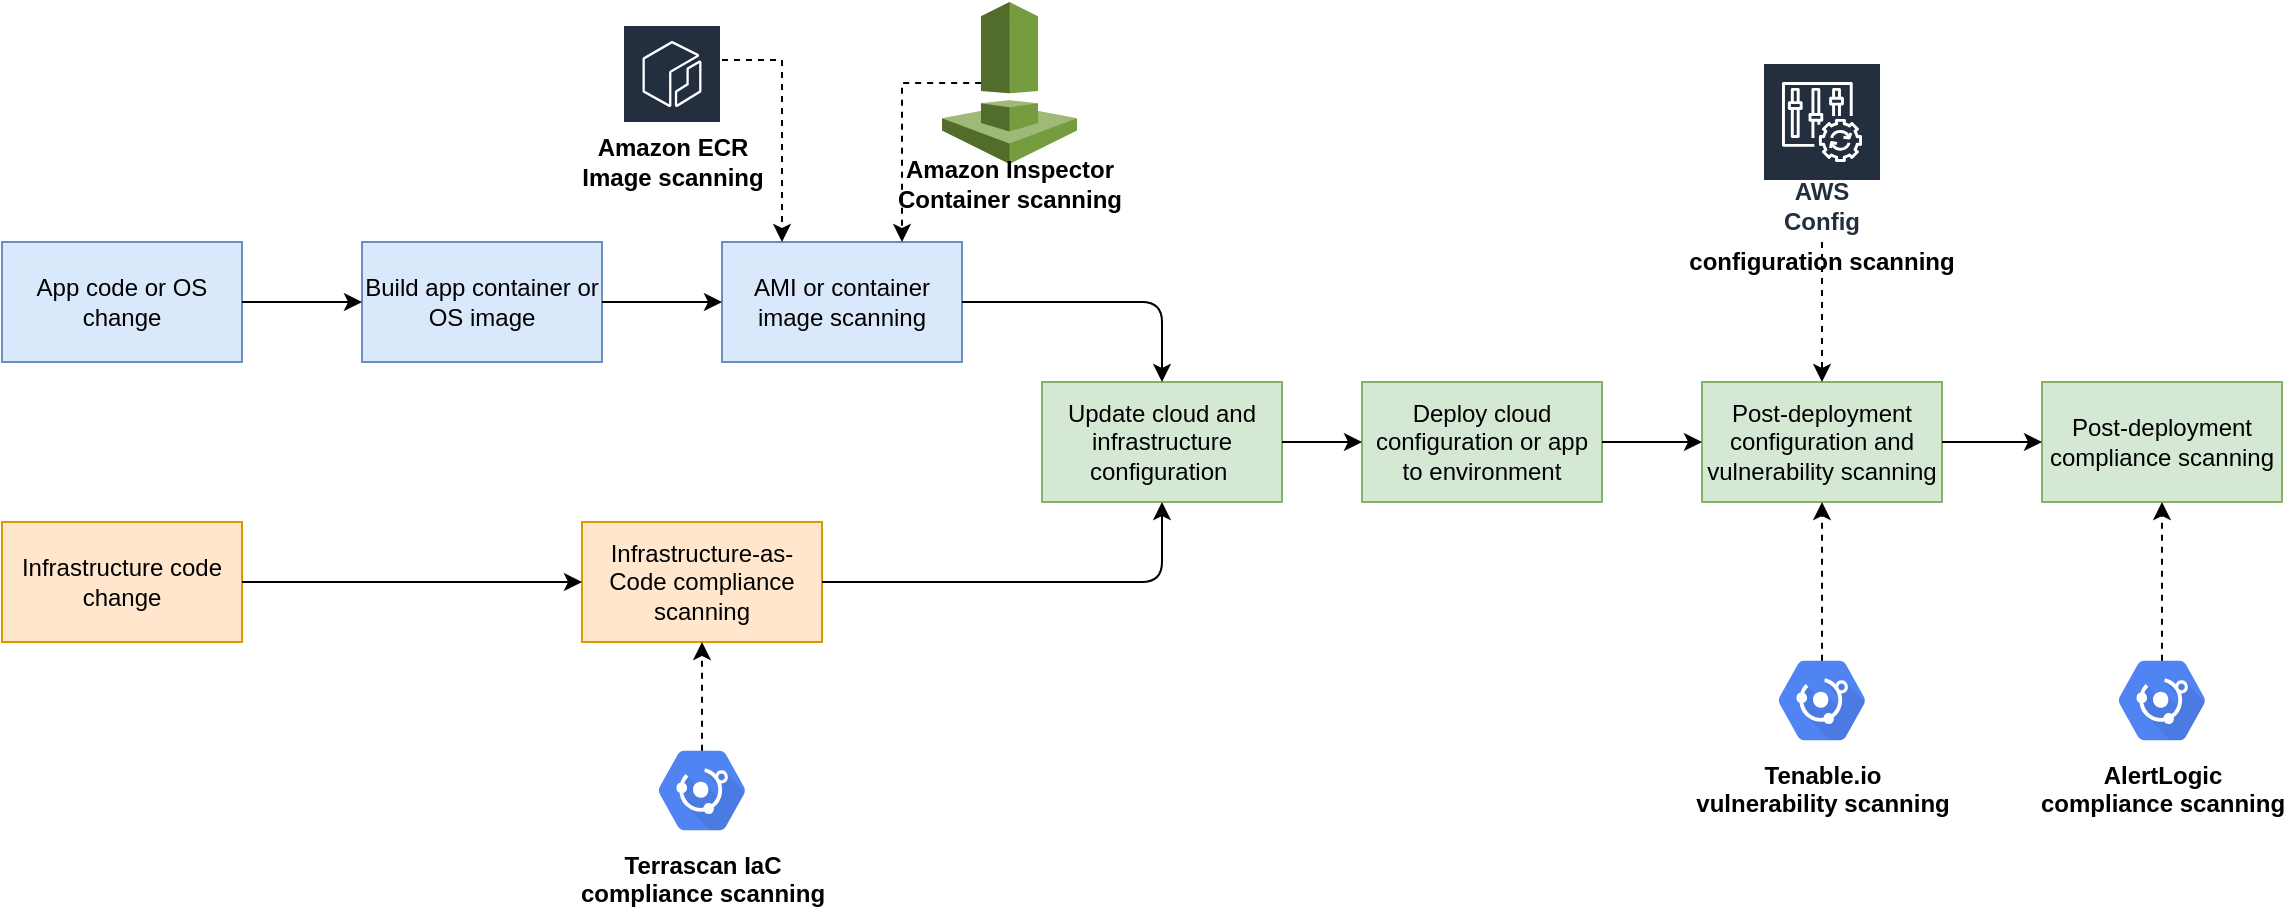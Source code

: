 <mxfile version="14.4.9" type="device"><diagram id="ORKIxXGAolMudekr2VJg" name="Page-1"><mxGraphModel dx="1422" dy="705" grid="1" gridSize="10" guides="1" tooltips="1" connect="1" arrows="1" fold="1" page="1" pageScale="1" pageWidth="1169" pageHeight="827" math="0" shadow="0"><root><mxCell id="0"/><mxCell id="1" parent="0"/><mxCell id="GFZ24HzJnkUhh0c5HIkt-1" value="Infrastructure code change" style="rounded=0;whiteSpace=wrap;html=1;fillColor=#ffe6cc;strokeColor=#d79b00;" parent="1" vertex="1"><mxGeometry x="20" y="270" width="120" height="60" as="geometry"/></mxCell><mxCell id="GFZ24HzJnkUhh0c5HIkt-2" value="App code or OS change" style="rounded=0;whiteSpace=wrap;html=1;fillColor=#dae8fc;strokeColor=#6c8ebf;" parent="1" vertex="1"><mxGeometry x="20" y="130" width="120" height="60" as="geometry"/></mxCell><mxCell id="GFZ24HzJnkUhh0c5HIkt-3" value="Infrastructure-as-Code compliance scanning" style="rounded=0;whiteSpace=wrap;html=1;fillColor=#ffe6cc;strokeColor=#d79b00;" parent="1" vertex="1"><mxGeometry x="310" y="270" width="120" height="60" as="geometry"/></mxCell><mxCell id="GFZ24HzJnkUhh0c5HIkt-4" value="Update cloud and infrastructure configuration&amp;nbsp;" style="rounded=0;whiteSpace=wrap;html=1;fillColor=#d5e8d4;strokeColor=#82b366;" parent="1" vertex="1"><mxGeometry x="540" y="200" width="120" height="60" as="geometry"/></mxCell><mxCell id="GFZ24HzJnkUhh0c5HIkt-5" value="Build app container or OS image" style="rounded=0;whiteSpace=wrap;html=1;fillColor=#dae8fc;strokeColor=#6c8ebf;" parent="1" vertex="1"><mxGeometry x="200" y="130" width="120" height="60" as="geometry"/></mxCell><mxCell id="GFZ24HzJnkUhh0c5HIkt-6" value="AMI or container image scanning" style="rounded=0;whiteSpace=wrap;html=1;fillColor=#dae8fc;strokeColor=#6c8ebf;" parent="1" vertex="1"><mxGeometry x="380" y="130" width="120" height="60" as="geometry"/></mxCell><mxCell id="GFZ24HzJnkUhh0c5HIkt-7" value="Deploy cloud configuration or app to environment" style="rounded=0;whiteSpace=wrap;html=1;fillColor=#d5e8d4;strokeColor=#82b366;" parent="1" vertex="1"><mxGeometry x="700" y="200" width="120" height="60" as="geometry"/></mxCell><mxCell id="GFZ24HzJnkUhh0c5HIkt-8" value="" style="endArrow=classic;html=1;exitX=1;exitY=0.5;exitDx=0;exitDy=0;entryX=0;entryY=0.5;entryDx=0;entryDy=0;" parent="1" source="GFZ24HzJnkUhh0c5HIkt-1" target="GFZ24HzJnkUhh0c5HIkt-3" edge="1"><mxGeometry width="50" height="50" relative="1" as="geometry"><mxPoint x="190" y="320" as="sourcePoint"/><mxPoint x="240" y="270" as="targetPoint"/></mxGeometry></mxCell><mxCell id="GFZ24HzJnkUhh0c5HIkt-9" value="" style="endArrow=classic;html=1;exitX=1;exitY=0.5;exitDx=0;exitDy=0;edgeStyle=elbowEdgeStyle;entryX=0.5;entryY=1;entryDx=0;entryDy=0;" parent="1" source="GFZ24HzJnkUhh0c5HIkt-3" target="GFZ24HzJnkUhh0c5HIkt-4" edge="1"><mxGeometry width="50" height="50" relative="1" as="geometry"><mxPoint x="150" y="290" as="sourcePoint"/><mxPoint x="610" y="320" as="targetPoint"/><Array as="points"><mxPoint x="600" y="280"/><mxPoint x="560" y="300"/><mxPoint x="530" y="300"/></Array></mxGeometry></mxCell><mxCell id="GFZ24HzJnkUhh0c5HIkt-10" value="" style="endArrow=classic;html=1;exitX=1;exitY=0.5;exitDx=0;exitDy=0;edgeStyle=elbowEdgeStyle;" parent="1" source="GFZ24HzJnkUhh0c5HIkt-6" edge="1"><mxGeometry width="50" height="50" relative="1" as="geometry"><mxPoint x="440" y="290" as="sourcePoint"/><mxPoint x="600" y="200" as="targetPoint"/><Array as="points"><mxPoint x="600" y="290"/><mxPoint x="570" y="310"/><mxPoint x="540" y="310"/></Array></mxGeometry></mxCell><mxCell id="GFZ24HzJnkUhh0c5HIkt-11" value="" style="endArrow=classic;html=1;exitX=1;exitY=0.5;exitDx=0;exitDy=0;entryX=0;entryY=0.5;entryDx=0;entryDy=0;edgeStyle=orthogonalEdgeStyle;" parent="1" source="GFZ24HzJnkUhh0c5HIkt-2" target="GFZ24HzJnkUhh0c5HIkt-5" edge="1"><mxGeometry width="50" height="50" relative="1" as="geometry"><mxPoint x="150" y="290" as="sourcePoint"/><mxPoint x="320" y="290" as="targetPoint"/></mxGeometry></mxCell><mxCell id="GFZ24HzJnkUhh0c5HIkt-12" value="" style="endArrow=classic;html=1;exitX=1;exitY=0.5;exitDx=0;exitDy=0;entryX=0;entryY=0.5;entryDx=0;entryDy=0;" parent="1" source="GFZ24HzJnkUhh0c5HIkt-5" target="GFZ24HzJnkUhh0c5HIkt-6" edge="1"><mxGeometry width="50" height="50" relative="1" as="geometry"><mxPoint x="150" y="290" as="sourcePoint"/><mxPoint x="320" y="290" as="targetPoint"/></mxGeometry></mxCell><mxCell id="GFZ24HzJnkUhh0c5HIkt-13" value="" style="endArrow=classic;html=1;exitX=1;exitY=0.5;exitDx=0;exitDy=0;" parent="1" source="GFZ24HzJnkUhh0c5HIkt-4" target="GFZ24HzJnkUhh0c5HIkt-7" edge="1"><mxGeometry width="50" height="50" relative="1" as="geometry"><mxPoint x="150" y="290" as="sourcePoint"/><mxPoint x="320" y="290" as="targetPoint"/></mxGeometry></mxCell><mxCell id="2S5AAZ1hojHlp_BJCKen-1" value="Post-deployment configuration and vulnerability scanning" style="rounded=0;whiteSpace=wrap;html=1;fillColor=#d5e8d4;strokeColor=#82b366;" parent="1" vertex="1"><mxGeometry x="870" y="200" width="120" height="60" as="geometry"/></mxCell><mxCell id="2S5AAZ1hojHlp_BJCKen-2" value="Post-deployment compliance scanning" style="rounded=0;whiteSpace=wrap;html=1;fillColor=#d5e8d4;strokeColor=#82b366;" parent="1" vertex="1"><mxGeometry x="1040" y="200" width="120" height="60" as="geometry"/></mxCell><mxCell id="2S5AAZ1hojHlp_BJCKen-3" value="" style="endArrow=classic;html=1;exitX=1;exitY=0.5;exitDx=0;exitDy=0;entryX=0;entryY=0.5;entryDx=0;entryDy=0;" parent="1" source="GFZ24HzJnkUhh0c5HIkt-7" target="2S5AAZ1hojHlp_BJCKen-1" edge="1"><mxGeometry width="50" height="50" relative="1" as="geometry"><mxPoint x="330" y="170" as="sourcePoint"/><mxPoint x="390" y="170" as="targetPoint"/></mxGeometry></mxCell><mxCell id="2S5AAZ1hojHlp_BJCKen-4" value="" style="endArrow=classic;html=1;exitX=1;exitY=0.5;exitDx=0;exitDy=0;entryX=0;entryY=0.5;entryDx=0;entryDy=0;" parent="1" source="2S5AAZ1hojHlp_BJCKen-1" target="2S5AAZ1hojHlp_BJCKen-2" edge="1"><mxGeometry width="50" height="50" relative="1" as="geometry"><mxPoint x="830" y="240" as="sourcePoint"/><mxPoint x="880" y="240" as="targetPoint"/></mxGeometry></mxCell><mxCell id="U848w-reb5kA_0jxypqJ-5" style="edgeStyle=orthogonalEdgeStyle;rounded=0;orthogonalLoop=1;jettySize=auto;html=1;entryX=0.25;entryY=0;entryDx=0;entryDy=0;dashed=1;" edge="1" parent="1" target="GFZ24HzJnkUhh0c5HIkt-6"><mxGeometry relative="1" as="geometry"><mxPoint x="350" y="49" as="targetPoint"/><mxPoint x="380" y="39" as="sourcePoint"/><Array as="points"><mxPoint x="410" y="39"/></Array></mxGeometry></mxCell><mxCell id="U848w-reb5kA_0jxypqJ-6" style="edgeStyle=orthogonalEdgeStyle;rounded=0;orthogonalLoop=1;jettySize=auto;html=1;exitX=0.29;exitY=0.5;exitDx=0;exitDy=0;exitPerimeter=0;entryX=0.75;entryY=0;entryDx=0;entryDy=0;dashed=1;" edge="1" parent="1" source="U848w-reb5kA_0jxypqJ-7" target="GFZ24HzJnkUhh0c5HIkt-6"><mxGeometry relative="1" as="geometry"><mxPoint x="420" y="140" as="targetPoint"/><mxPoint x="503" y="59.14" as="sourcePoint"/><Array as="points"><mxPoint x="470" y="51"/></Array></mxGeometry></mxCell><mxCell id="U848w-reb5kA_0jxypqJ-7" value="" style="outlineConnect=0;dashed=0;verticalLabelPosition=bottom;verticalAlign=top;align=center;html=1;shape=mxgraph.aws3.inspector;fillColor=#759C3E;gradientColor=none;" vertex="1" parent="1"><mxGeometry x="490" y="10" width="67.5" height="81" as="geometry"/></mxCell><mxCell id="U848w-reb5kA_0jxypqJ-8" value="&lt;font color=&quot;#000000&quot;&gt;&lt;span style=&quot;font-size: 12px&quot;&gt;Terrascan IaC&lt;/span&gt;&lt;br&gt;&lt;span style=&quot;font-size: 12px&quot;&gt;compliance scanning&lt;/span&gt;&lt;/font&gt;" style="html=1;fillColor=#5184F3;strokeColor=none;verticalAlign=top;labelPosition=center;verticalLabelPosition=bottom;align=center;spacingTop=-6;fontSize=11;fontStyle=1;fontColor=#999999;shape=mxgraph.gcp2.hexIcon;prIcon=cloud_security_scanner" vertex="1" parent="1"><mxGeometry x="337" y="375" width="66" height="58.5" as="geometry"/></mxCell><mxCell id="U848w-reb5kA_0jxypqJ-11" style="edgeStyle=orthogonalEdgeStyle;rounded=0;orthogonalLoop=1;jettySize=auto;html=1;entryX=0.5;entryY=1;entryDx=0;entryDy=0;dashed=1;exitX=0.5;exitY=0.16;exitDx=0;exitDy=0;exitPerimeter=0;" edge="1" parent="1" source="U848w-reb5kA_0jxypqJ-8" target="GFZ24HzJnkUhh0c5HIkt-3"><mxGeometry relative="1" as="geometry"><Array as="points"><mxPoint x="370" y="370"/><mxPoint x="370" y="370"/></Array></mxGeometry></mxCell><mxCell id="U848w-reb5kA_0jxypqJ-9" value="&lt;span style=&quot;font-weight: 700&quot;&gt;Amazon Inspector&lt;/span&gt;&lt;br style=&quot;font-weight: 700&quot;&gt;&lt;span style=&quot;font-weight: 700&quot;&gt;Container scanning&lt;/span&gt;" style="text;html=1;strokeColor=none;fillColor=none;align=center;verticalAlign=middle;whiteSpace=wrap;rounded=0;" vertex="1" parent="1"><mxGeometry x="463.75" y="91" width="120" height="20" as="geometry"/></mxCell><mxCell id="U848w-reb5kA_0jxypqJ-12" value="" style="outlineConnect=0;fontColor=#232F3E;gradientColor=none;strokeColor=#ffffff;fillColor=#232F3E;dashed=0;verticalLabelPosition=middle;verticalAlign=bottom;align=center;html=1;whiteSpace=wrap;fontSize=10;fontStyle=1;spacing=3;shape=mxgraph.aws4.productIcon;prIcon=mxgraph.aws4.ecr;" vertex="1" parent="1"><mxGeometry x="330" y="21" width="50" height="59" as="geometry"/></mxCell><mxCell id="U848w-reb5kA_0jxypqJ-14" value="&lt;span style=&quot;font-weight: 700&quot;&gt;Amazon ECR&lt;/span&gt;&lt;br style=&quot;font-weight: 700&quot;&gt;&lt;span style=&quot;font-weight: 700&quot;&gt;Image scanning&lt;/span&gt;" style="text;html=1;strokeColor=none;fillColor=none;align=center;verticalAlign=middle;whiteSpace=wrap;rounded=0;" vertex="1" parent="1"><mxGeometry x="302.5" y="80" width="105" height="20" as="geometry"/></mxCell><mxCell id="U848w-reb5kA_0jxypqJ-15" value="&lt;font color=&quot;#000000&quot;&gt;&lt;span style=&quot;font-size: 12px&quot;&gt;AlertLogic&lt;/span&gt;&lt;br&gt;&lt;span style=&quot;font-size: 12px&quot;&gt;compliance scanning&lt;/span&gt;&lt;/font&gt;" style="html=1;fillColor=#5184F3;strokeColor=none;verticalAlign=top;labelPosition=center;verticalLabelPosition=bottom;align=center;spacingTop=-6;fontSize=11;fontStyle=1;fontColor=#999999;shape=mxgraph.gcp2.hexIcon;prIcon=cloud_security_scanner" vertex="1" parent="1"><mxGeometry x="1067" y="330" width="66" height="58.5" as="geometry"/></mxCell><mxCell id="U848w-reb5kA_0jxypqJ-16" style="edgeStyle=orthogonalEdgeStyle;rounded=0;orthogonalLoop=1;jettySize=auto;html=1;dashed=1;exitX=0.5;exitY=0.16;exitDx=0;exitDy=0;exitPerimeter=0;entryX=0.5;entryY=1;entryDx=0;entryDy=0;" edge="1" parent="1" source="U848w-reb5kA_0jxypqJ-15" target="2S5AAZ1hojHlp_BJCKen-2"><mxGeometry relative="1" as="geometry"><mxPoint x="380" y="394.36" as="sourcePoint"/><mxPoint x="1100" y="270" as="targetPoint"/><Array as="points"/></mxGeometry></mxCell><mxCell id="U848w-reb5kA_0jxypqJ-17" value="&lt;font color=&quot;#000000&quot;&gt;&lt;span style=&quot;font-size: 12px&quot;&gt;Tenable.io&lt;/span&gt;&lt;br&gt;&lt;span style=&quot;font-size: 12px&quot;&gt;vulnerability scanning&lt;/span&gt;&lt;/font&gt;" style="html=1;fillColor=#5184F3;strokeColor=none;verticalAlign=top;labelPosition=center;verticalLabelPosition=bottom;align=center;spacingTop=-6;fontSize=11;fontStyle=1;fontColor=#999999;shape=mxgraph.gcp2.hexIcon;prIcon=cloud_security_scanner" vertex="1" parent="1"><mxGeometry x="897" y="330" width="66" height="58.5" as="geometry"/></mxCell><mxCell id="U848w-reb5kA_0jxypqJ-18" style="edgeStyle=orthogonalEdgeStyle;rounded=0;orthogonalLoop=1;jettySize=auto;html=1;dashed=1;exitX=0.5;exitY=0.16;exitDx=0;exitDy=0;exitPerimeter=0;entryX=0.5;entryY=1;entryDx=0;entryDy=0;" edge="1" parent="1" source="U848w-reb5kA_0jxypqJ-17" target="2S5AAZ1hojHlp_BJCKen-1"><mxGeometry relative="1" as="geometry"><mxPoint x="1110" y="349.36" as="sourcePoint"/><mxPoint x="1110" y="270" as="targetPoint"/><Array as="points"/></mxGeometry></mxCell><mxCell id="U848w-reb5kA_0jxypqJ-19" value="&lt;font style=&quot;font-size: 12px&quot;&gt;AWS Config&lt;/font&gt;" style="outlineConnect=0;fontColor=#232F3E;gradientColor=none;strokeColor=#ffffff;fillColor=#232F3E;dashed=0;verticalLabelPosition=middle;verticalAlign=bottom;align=center;html=1;whiteSpace=wrap;fontSize=10;fontStyle=1;spacing=3;shape=mxgraph.aws4.productIcon;prIcon=mxgraph.aws4.config;" vertex="1" parent="1"><mxGeometry x="900" y="40" width="60" height="90" as="geometry"/></mxCell><mxCell id="U848w-reb5kA_0jxypqJ-20" value="&lt;span style=&quot;font-weight: 700&quot;&gt;configuration scanning&lt;/span&gt;" style="text;html=1;strokeColor=none;fillColor=none;align=center;verticalAlign=middle;whiteSpace=wrap;rounded=0;" vertex="1" parent="1"><mxGeometry x="860" y="130" width="140" height="20" as="geometry"/></mxCell><mxCell id="U848w-reb5kA_0jxypqJ-21" style="edgeStyle=orthogonalEdgeStyle;rounded=0;orthogonalLoop=1;jettySize=auto;html=1;dashed=1;entryX=0.5;entryY=0;entryDx=0;entryDy=0;" edge="1" parent="1" source="U848w-reb5kA_0jxypqJ-19" target="2S5AAZ1hojHlp_BJCKen-1"><mxGeometry relative="1" as="geometry"/></mxCell></root></mxGraphModel></diagram></mxfile>